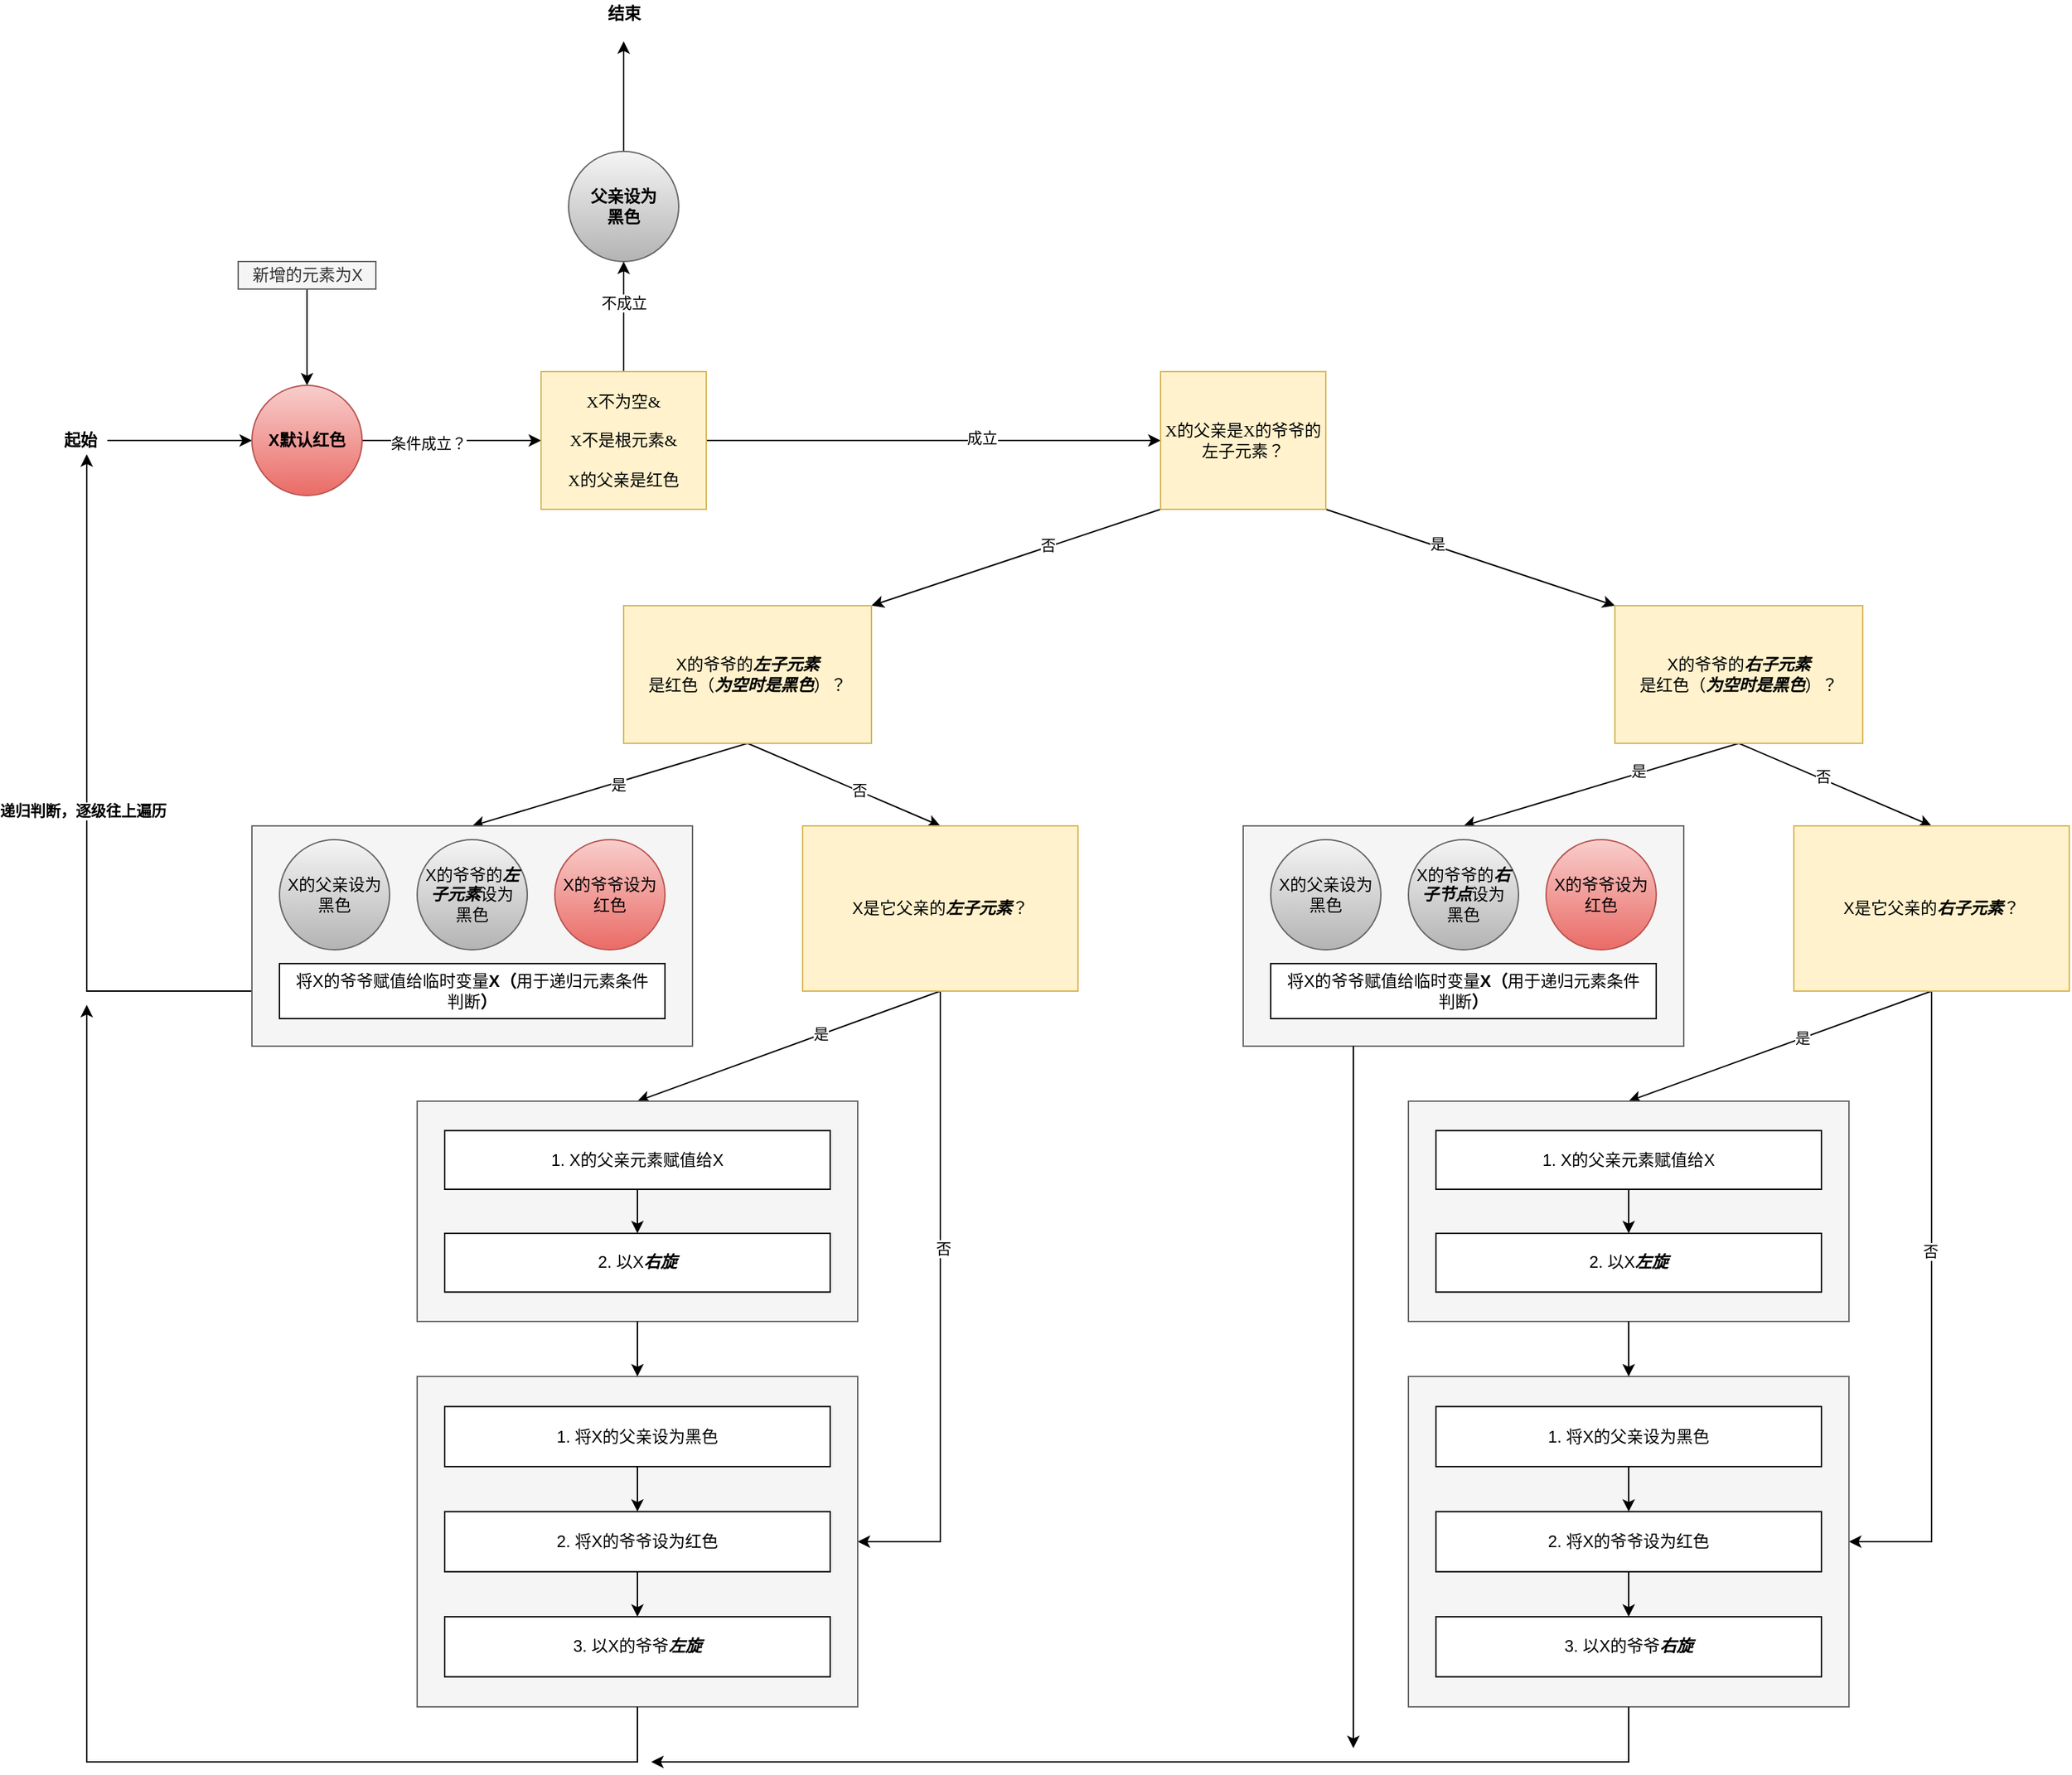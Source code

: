 <mxfile version="14.8.6" type="github">
  <diagram id="0WYaF49rz4EufcF2m3Ne" name="第 1 页">
    <mxGraphModel dx="1609" dy="663" grid="1" gridSize="10" guides="1" tooltips="1" connect="1" arrows="1" fold="1" page="0" pageScale="1" pageWidth="827" pageHeight="1169" background="#ffffff" math="0" shadow="0">
      <root>
        <mxCell id="0" />
        <mxCell id="1" parent="0" />
        <mxCell id="sCpBqo6rIDwrRzXPLW1Z-14" value="" style="edgeStyle=orthogonalEdgeStyle;rounded=0;orthogonalLoop=1;jettySize=auto;html=1;fontFamily=Times New Roman;" parent="1" source="sCpBqo6rIDwrRzXPLW1Z-2" target="sCpBqo6rIDwrRzXPLW1Z-10" edge="1">
          <mxGeometry relative="1" as="geometry" />
        </mxCell>
        <mxCell id="sCpBqo6rIDwrRzXPLW1Z-2" value="新增的元素为X" style="text;html=1;align=center;verticalAlign=middle;resizable=0;points=[];autosize=1;strokeColor=#666666;fillColor=#f5f5f5;fontColor=#333333;" parent="1" vertex="1">
          <mxGeometry x="150" y="230" width="100" height="20" as="geometry" />
        </mxCell>
        <mxCell id="sCpBqo6rIDwrRzXPLW1Z-12" value="" style="edgeStyle=orthogonalEdgeStyle;rounded=0;orthogonalLoop=1;jettySize=auto;html=1;fontFamily=Times New Roman;" parent="1" source="sCpBqo6rIDwrRzXPLW1Z-8" target="sCpBqo6rIDwrRzXPLW1Z-10" edge="1">
          <mxGeometry relative="1" as="geometry" />
        </mxCell>
        <mxCell id="sCpBqo6rIDwrRzXPLW1Z-8" value="&lt;font face=&quot;Tahoma&quot;&gt;起始&lt;/font&gt;" style="text;html=1;align=center;verticalAlign=middle;resizable=0;points=[];autosize=1;strokeColor=none;fontStyle=1;spacingTop=0;spacing=0;fontFamily=Times New Roman;" parent="1" vertex="1">
          <mxGeometry x="15" y="350" width="40" height="20" as="geometry" />
        </mxCell>
        <mxCell id="sCpBqo6rIDwrRzXPLW1Z-21" value="" style="edgeStyle=orthogonalEdgeStyle;rounded=0;orthogonalLoop=1;jettySize=auto;html=1;fontFamily=Times New Roman;" parent="1" source="sCpBqo6rIDwrRzXPLW1Z-10" edge="1">
          <mxGeometry relative="1" as="geometry">
            <mxPoint x="370" y="360.0" as="targetPoint" />
          </mxGeometry>
        </mxCell>
        <mxCell id="sCpBqo6rIDwrRzXPLW1Z-22" value="条件成立？" style="edgeLabel;html=1;align=center;verticalAlign=middle;resizable=0;points=[];fontFamily=Times New Roman;" parent="sCpBqo6rIDwrRzXPLW1Z-21" vertex="1" connectable="0">
          <mxGeometry x="-0.272" y="-2" relative="1" as="geometry">
            <mxPoint as="offset" />
          </mxGeometry>
        </mxCell>
        <mxCell id="sCpBqo6rIDwrRzXPLW1Z-10" value="&lt;span&gt;X默认红色&lt;/span&gt;" style="ellipse;whiteSpace=wrap;html=1;aspect=fixed;fillColor=#f8cecc;strokeColor=#b85450;fontStyle=1;gradientColor=#ea6b66;" parent="1" vertex="1">
          <mxGeometry x="160" y="320" width="80" height="80" as="geometry" />
        </mxCell>
        <mxCell id="HmJ5I4ejVigGKdIhbigq-7" value="" style="edgeStyle=orthogonalEdgeStyle;rounded=0;orthogonalLoop=1;jettySize=auto;html=1;entryX=0;entryY=0.5;entryDx=0;entryDy=0;" parent="1" source="sCpBqo6rIDwrRzXPLW1Z-24" target="HmJ5I4ejVigGKdIhbigq-12" edge="1">
          <mxGeometry relative="1" as="geometry">
            <mxPoint x="600" y="360" as="targetPoint" />
          </mxGeometry>
        </mxCell>
        <mxCell id="HmJ5I4ejVigGKdIhbigq-8" value="成立" style="edgeLabel;html=1;align=center;verticalAlign=middle;resizable=0;points=[];" parent="HmJ5I4ejVigGKdIhbigq-7" vertex="1" connectable="0">
          <mxGeometry x="0.208" y="2" relative="1" as="geometry">
            <mxPoint as="offset" />
          </mxGeometry>
        </mxCell>
        <mxCell id="HmJ5I4ejVigGKdIhbigq-10" value="" style="edgeStyle=orthogonalEdgeStyle;rounded=0;orthogonalLoop=1;jettySize=auto;html=1;" parent="1" source="sCpBqo6rIDwrRzXPLW1Z-24" target="HmJ5I4ejVigGKdIhbigq-9" edge="1">
          <mxGeometry relative="1" as="geometry" />
        </mxCell>
        <mxCell id="HmJ5I4ejVigGKdIhbigq-11" value="不成立" style="edgeLabel;html=1;align=center;verticalAlign=middle;resizable=0;points=[];" parent="HmJ5I4ejVigGKdIhbigq-10" vertex="1" connectable="0">
          <mxGeometry x="0.265" relative="1" as="geometry">
            <mxPoint as="offset" />
          </mxGeometry>
        </mxCell>
        <mxCell id="sCpBqo6rIDwrRzXPLW1Z-24" value="&lt;span&gt;X不为空&amp;amp;&lt;br&gt;&lt;/span&gt;&lt;br&gt;&lt;span&gt;X不是根元素&amp;amp;&lt;br&gt;&lt;/span&gt;&lt;br&gt;&lt;span&gt;X的父亲是红色&lt;/span&gt;" style="rounded=0;whiteSpace=wrap;html=1;fontFamily=Times New Roman;align=center;fillColor=#fff2cc;strokeColor=#d6b656;" parent="1" vertex="1">
          <mxGeometry x="370" y="310" width="120" height="100" as="geometry" />
        </mxCell>
        <mxCell id="_lQb2Vrtslb8Xu-N2mAx-2" value="" style="edgeStyle=orthogonalEdgeStyle;rounded=0;orthogonalLoop=1;jettySize=auto;html=1;" parent="1" source="HmJ5I4ejVigGKdIhbigq-9" edge="1">
          <mxGeometry relative="1" as="geometry">
            <mxPoint x="430.0" y="70" as="targetPoint" />
            <Array as="points">
              <mxPoint x="430" y="100" />
              <mxPoint x="430" y="100" />
            </Array>
          </mxGeometry>
        </mxCell>
        <mxCell id="HmJ5I4ejVigGKdIhbigq-9" value="父亲设为&lt;br&gt;黑色" style="ellipse;whiteSpace=wrap;html=1;aspect=fixed;fillColor=#f5f5f5;strokeColor=#666666;fontStyle=1;gradientColor=#b3b3b3;" parent="1" vertex="1">
          <mxGeometry x="390" y="150" width="80" height="80" as="geometry" />
        </mxCell>
        <mxCell id="HmJ5I4ejVigGKdIhbigq-14" value="" style="rounded=0;orthogonalLoop=1;jettySize=auto;html=1;entryX=1;entryY=0;entryDx=0;entryDy=0;exitX=0;exitY=1;exitDx=0;exitDy=0;" parent="1" source="HmJ5I4ejVigGKdIhbigq-12" target="HmJ5I4ejVigGKdIhbigq-19" edge="1">
          <mxGeometry relative="1" as="geometry">
            <mxPoint x="536.471" y="480" as="targetPoint" />
          </mxGeometry>
        </mxCell>
        <mxCell id="HmJ5I4ejVigGKdIhbigq-15" value="否" style="edgeLabel;html=1;align=center;verticalAlign=middle;resizable=0;points=[];" parent="HmJ5I4ejVigGKdIhbigq-14" vertex="1" connectable="0">
          <mxGeometry x="-0.217" y="-2" relative="1" as="geometry">
            <mxPoint as="offset" />
          </mxGeometry>
        </mxCell>
        <mxCell id="sAZ4AjUppSPbebDC3OBb-24" style="rounded=0;orthogonalLoop=1;jettySize=auto;html=1;exitX=1;exitY=1;exitDx=0;exitDy=0;entryX=0;entryY=0;entryDx=0;entryDy=0;" parent="1" source="HmJ5I4ejVigGKdIhbigq-12" target="HmJ5I4ejVigGKdIhbigq-16" edge="1">
          <mxGeometry relative="1" as="geometry" />
        </mxCell>
        <mxCell id="WPQpz8BpYPDQ5BXosQd4-1" value="是" style="edgeLabel;html=1;align=center;verticalAlign=middle;resizable=0;points=[];" parent="sAZ4AjUppSPbebDC3OBb-24" vertex="1" connectable="0">
          <mxGeometry x="-0.237" y="2" relative="1" as="geometry">
            <mxPoint as="offset" />
          </mxGeometry>
        </mxCell>
        <mxCell id="HmJ5I4ejVigGKdIhbigq-12" value="X的父亲是X的爷爷的左子元素？" style="rounded=0;whiteSpace=wrap;html=1;fontFamily=Times New Roman;align=center;fillColor=#fff2cc;strokeColor=#d6b656;" parent="1" vertex="1">
          <mxGeometry x="820" y="310" width="120" height="100" as="geometry" />
        </mxCell>
        <mxCell id="WPQpz8BpYPDQ5BXosQd4-11" style="rounded=0;orthogonalLoop=1;jettySize=auto;html=1;exitX=0.5;exitY=1;exitDx=0;exitDy=0;entryX=0.5;entryY=0;entryDx=0;entryDy=0;" parent="1" source="HmJ5I4ejVigGKdIhbigq-16" target="WPQpz8BpYPDQ5BXosQd4-3" edge="1">
          <mxGeometry relative="1" as="geometry" />
        </mxCell>
        <mxCell id="WPQpz8BpYPDQ5BXosQd4-12" value="是" style="edgeLabel;html=1;align=center;verticalAlign=middle;resizable=0;points=[];" parent="WPQpz8BpYPDQ5BXosQd4-11" vertex="1" connectable="0">
          <mxGeometry x="-0.274" y="-2" relative="1" as="geometry">
            <mxPoint as="offset" />
          </mxGeometry>
        </mxCell>
        <mxCell id="WPQpz8BpYPDQ5BXosQd4-14" style="edgeStyle=none;rounded=0;orthogonalLoop=1;jettySize=auto;html=1;exitX=0.5;exitY=1;exitDx=0;exitDy=0;entryX=0.5;entryY=0;entryDx=0;entryDy=0;" parent="1" source="HmJ5I4ejVigGKdIhbigq-16" target="WPQpz8BpYPDQ5BXosQd4-13" edge="1">
          <mxGeometry relative="1" as="geometry" />
        </mxCell>
        <mxCell id="WPQpz8BpYPDQ5BXosQd4-15" value="否" style="edgeLabel;html=1;align=center;verticalAlign=middle;resizable=0;points=[];" parent="WPQpz8BpYPDQ5BXosQd4-14" vertex="1" connectable="0">
          <mxGeometry x="-0.146" y="2" relative="1" as="geometry">
            <mxPoint as="offset" />
          </mxGeometry>
        </mxCell>
        <mxCell id="HmJ5I4ejVigGKdIhbigq-16" value="X的爷爷的&lt;b&gt;&lt;font size=&quot;1&quot;&gt;&lt;i style=&quot;font-size: 12px&quot;&gt;右子元素&lt;/i&gt;&lt;/font&gt;&lt;/b&gt;&lt;br&gt;是红色（&lt;b&gt;&lt;i&gt;为空时是黑色&lt;/i&gt;&lt;/b&gt;）？" style="rounded=0;whiteSpace=wrap;html=1;fillColor=#fff2cc;strokeColor=#d6b656;" parent="1" vertex="1">
          <mxGeometry x="1150" y="480" width="180" height="100" as="geometry" />
        </mxCell>
        <mxCell id="sAZ4AjUppSPbebDC3OBb-25" style="edgeStyle=none;rounded=0;orthogonalLoop=1;jettySize=auto;html=1;exitX=0.5;exitY=1;exitDx=0;exitDy=0;entryX=0.5;entryY=0;entryDx=0;entryDy=0;" parent="1" source="HmJ5I4ejVigGKdIhbigq-19" target="HmJ5I4ejVigGKdIhbigq-20" edge="1">
          <mxGeometry relative="1" as="geometry" />
        </mxCell>
        <mxCell id="sAZ4AjUppSPbebDC3OBb-26" value="是" style="edgeLabel;html=1;align=center;verticalAlign=middle;resizable=0;points=[];" parent="sAZ4AjUppSPbebDC3OBb-25" vertex="1" connectable="0">
          <mxGeometry x="-0.057" y="1" relative="1" as="geometry">
            <mxPoint as="offset" />
          </mxGeometry>
        </mxCell>
        <mxCell id="sAZ4AjUppSPbebDC3OBb-31" style="edgeStyle=none;rounded=0;orthogonalLoop=1;jettySize=auto;html=1;exitX=0.5;exitY=1;exitDx=0;exitDy=0;entryX=0.5;entryY=0;entryDx=0;entryDy=0;" parent="1" source="HmJ5I4ejVigGKdIhbigq-19" target="sAZ4AjUppSPbebDC3OBb-30" edge="1">
          <mxGeometry relative="1" as="geometry" />
        </mxCell>
        <mxCell id="sAZ4AjUppSPbebDC3OBb-32" value="否" style="edgeLabel;html=1;align=center;verticalAlign=middle;resizable=0;points=[];" parent="sAZ4AjUppSPbebDC3OBb-31" vertex="1" connectable="0">
          <mxGeometry x="0.153" y="1" relative="1" as="geometry">
            <mxPoint x="-1" as="offset" />
          </mxGeometry>
        </mxCell>
        <mxCell id="HmJ5I4ejVigGKdIhbigq-19" value="X的爷爷的&lt;b&gt;&lt;font size=&quot;1&quot;&gt;&lt;i style=&quot;font-size: 12px&quot;&gt;左子元素&lt;/i&gt;&lt;/font&gt;&lt;/b&gt;&lt;br&gt;是红色（&lt;b&gt;&lt;i&gt;为空时是黑色&lt;/i&gt;&lt;/b&gt;）？" style="rounded=0;whiteSpace=wrap;html=1;fillColor=#fff2cc;strokeColor=#d6b656;" parent="1" vertex="1">
          <mxGeometry x="430" y="480" width="180" height="100" as="geometry" />
        </mxCell>
        <mxCell id="sAZ4AjUppSPbebDC3OBb-22" style="edgeStyle=orthogonalEdgeStyle;rounded=0;orthogonalLoop=1;jettySize=auto;html=1;" parent="1" source="HmJ5I4ejVigGKdIhbigq-20" target="sCpBqo6rIDwrRzXPLW1Z-8" edge="1">
          <mxGeometry relative="1" as="geometry">
            <Array as="points">
              <mxPoint x="40" y="760" />
            </Array>
          </mxGeometry>
        </mxCell>
        <mxCell id="sAZ4AjUppSPbebDC3OBb-23" value="递归判断，逐级往上遍历" style="edgeLabel;html=1;align=center;verticalAlign=middle;resizable=0;points=[];fontStyle=1" parent="sAZ4AjUppSPbebDC3OBb-22" vertex="1" connectable="0">
          <mxGeometry x="-0.013" y="3" relative="1" as="geometry">
            <mxPoint as="offset" />
          </mxGeometry>
        </mxCell>
        <mxCell id="sAZ4AjUppSPbebDC3OBb-39" style="edgeStyle=none;rounded=0;orthogonalLoop=1;jettySize=auto;html=1;exitX=0.5;exitY=1;exitDx=0;exitDy=0;entryX=0.5;entryY=0;entryDx=0;entryDy=0;" parent="1" source="sAZ4AjUppSPbebDC3OBb-30" target="sAZ4AjUppSPbebDC3OBb-4" edge="1">
          <mxGeometry relative="1" as="geometry">
            <mxPoint x="490" y="870" as="targetPoint" />
          </mxGeometry>
        </mxCell>
        <mxCell id="sAZ4AjUppSPbebDC3OBb-40" value="是" style="edgeLabel;html=1;align=center;verticalAlign=middle;resizable=0;points=[];" parent="sAZ4AjUppSPbebDC3OBb-39" vertex="1" connectable="0">
          <mxGeometry x="-0.21" y="-1" relative="1" as="geometry">
            <mxPoint as="offset" />
          </mxGeometry>
        </mxCell>
        <mxCell id="WPQpz8BpYPDQ5BXosQd4-46" style="edgeStyle=orthogonalEdgeStyle;rounded=0;orthogonalLoop=1;jettySize=auto;html=1;exitX=0.5;exitY=1;exitDx=0;exitDy=0;entryX=1;entryY=0.5;entryDx=0;entryDy=0;" parent="1" source="sAZ4AjUppSPbebDC3OBb-30" target="sAZ4AjUppSPbebDC3OBb-41" edge="1">
          <mxGeometry relative="1" as="geometry" />
        </mxCell>
        <mxCell id="WPQpz8BpYPDQ5BXosQd4-47" value="否" style="edgeLabel;html=1;align=center;verticalAlign=middle;resizable=0;points=[];" parent="WPQpz8BpYPDQ5BXosQd4-46" vertex="1" connectable="0">
          <mxGeometry x="-0.187" y="2" relative="1" as="geometry">
            <mxPoint as="offset" />
          </mxGeometry>
        </mxCell>
        <mxCell id="sAZ4AjUppSPbebDC3OBb-30" value="X是它父亲的&lt;b&gt;&lt;i&gt;左子元素&lt;/i&gt;&lt;/b&gt;？" style="rounded=0;whiteSpace=wrap;html=1;fillColor=#fff2cc;strokeColor=#d6b656;" parent="1" vertex="1">
          <mxGeometry x="560" y="640" width="200" height="120" as="geometry" />
        </mxCell>
        <mxCell id="sAZ4AjUppSPbebDC3OBb-59" value="" style="group" parent="1" vertex="1" connectable="0">
          <mxGeometry x="280" y="1040" width="320" height="240" as="geometry" />
        </mxCell>
        <mxCell id="sAZ4AjUppSPbebDC3OBb-41" value="" style="rounded=0;whiteSpace=wrap;html=1;fillColor=#f5f5f5;strokeColor=#666666;fontColor=#333333;" parent="sAZ4AjUppSPbebDC3OBb-59" vertex="1">
          <mxGeometry width="320" height="240.0" as="geometry" />
        </mxCell>
        <mxCell id="sAZ4AjUppSPbebDC3OBb-52" value="1.&amp;nbsp;将X的父亲设为黑色" style="rounded=0;whiteSpace=wrap;html=1;" parent="sAZ4AjUppSPbebDC3OBb-59" vertex="1">
          <mxGeometry x="20" y="21.818" width="280" height="43.636" as="geometry" />
        </mxCell>
        <mxCell id="sAZ4AjUppSPbebDC3OBb-53" value="2.&amp;nbsp;将X的爷爷设为红色" style="rounded=0;whiteSpace=wrap;html=1;" parent="sAZ4AjUppSPbebDC3OBb-59" vertex="1">
          <mxGeometry x="20" y="98.182" width="280" height="43.636" as="geometry" />
        </mxCell>
        <mxCell id="sAZ4AjUppSPbebDC3OBb-56" value="" style="edgeStyle=none;rounded=0;orthogonalLoop=1;jettySize=auto;html=1;" parent="sAZ4AjUppSPbebDC3OBb-59" source="sAZ4AjUppSPbebDC3OBb-52" target="sAZ4AjUppSPbebDC3OBb-53" edge="1">
          <mxGeometry relative="1" as="geometry" />
        </mxCell>
        <mxCell id="sAZ4AjUppSPbebDC3OBb-54" value="3.&amp;nbsp;以X的爷爷&lt;b&gt;&lt;i&gt;左旋&lt;/i&gt;&lt;/b&gt;" style="rounded=0;whiteSpace=wrap;html=1;" parent="sAZ4AjUppSPbebDC3OBb-59" vertex="1">
          <mxGeometry x="20" y="174.545" width="280" height="43.636" as="geometry" />
        </mxCell>
        <mxCell id="sAZ4AjUppSPbebDC3OBb-57" value="" style="edgeStyle=none;rounded=0;orthogonalLoop=1;jettySize=auto;html=1;" parent="sAZ4AjUppSPbebDC3OBb-59" source="sAZ4AjUppSPbebDC3OBb-53" target="sAZ4AjUppSPbebDC3OBb-54" edge="1">
          <mxGeometry relative="1" as="geometry" />
        </mxCell>
        <mxCell id="_lQb2Vrtslb8Xu-N2mAx-3" value="结束" style="text;html=1;align=center;verticalAlign=middle;resizable=0;points=[];autosize=1;strokeColor=none;fontStyle=1" parent="1" vertex="1">
          <mxGeometry x="410" y="40" width="40" height="20" as="geometry" />
        </mxCell>
        <mxCell id="WPQpz8BpYPDQ5BXosQd4-8" value="" style="group" parent="1" vertex="1" connectable="0">
          <mxGeometry x="160" y="640" width="320" height="160" as="geometry" />
        </mxCell>
        <mxCell id="HmJ5I4ejVigGKdIhbigq-20" value="" style="rounded=0;whiteSpace=wrap;html=1;fillColor=#f5f5f5;strokeColor=#666666;fontColor=#333333;" parent="WPQpz8BpYPDQ5BXosQd4-8" vertex="1">
          <mxGeometry width="320" height="160" as="geometry" />
        </mxCell>
        <mxCell id="HmJ5I4ejVigGKdIhbigq-21" value="X的父亲设为&lt;br&gt;黑色" style="ellipse;whiteSpace=wrap;html=1;aspect=fixed;fillColor=#f5f5f5;strokeColor=#666666;gradientColor=#b3b3b3;" parent="WPQpz8BpYPDQ5BXosQd4-8" vertex="1">
          <mxGeometry x="20" y="10" width="80" height="80" as="geometry" />
        </mxCell>
        <mxCell id="HmJ5I4ejVigGKdIhbigq-22" value="X的爷爷的&lt;b&gt;&lt;font style=&quot;font-size: 12px&quot;&gt;&lt;i&gt;左子元素&lt;/i&gt;&lt;/font&gt;&lt;/b&gt;设为&lt;br&gt;黑色" style="ellipse;whiteSpace=wrap;html=1;aspect=fixed;fillColor=#f5f5f5;strokeColor=#666666;gradientColor=#b3b3b3;" parent="WPQpz8BpYPDQ5BXosQd4-8" vertex="1">
          <mxGeometry x="120" y="10" width="80" height="80" as="geometry" />
        </mxCell>
        <mxCell id="HmJ5I4ejVigGKdIhbigq-23" value="X的爷爷设为&lt;br&gt;红色" style="ellipse;whiteSpace=wrap;html=1;aspect=fixed;fillColor=#f8cecc;strokeColor=#b85450;gradientColor=#ea6b66;" parent="WPQpz8BpYPDQ5BXosQd4-8" vertex="1">
          <mxGeometry x="220" y="10" width="80" height="80" as="geometry" />
        </mxCell>
        <mxCell id="HmJ5I4ejVigGKdIhbigq-24" value="将X的爷爷赋值给临时变量&lt;b&gt;X（&lt;/b&gt;用于递归元素条件&lt;br&gt;判断&lt;b&gt;）&lt;/b&gt;" style="rounded=0;whiteSpace=wrap;html=1;" parent="WPQpz8BpYPDQ5BXosQd4-8" vertex="1">
          <mxGeometry x="20" y="100" width="280" height="40" as="geometry" />
        </mxCell>
        <mxCell id="WPQpz8BpYPDQ5BXosQd4-10" value="" style="group" parent="1" vertex="1" connectable="0">
          <mxGeometry x="880" y="640" width="320" height="160" as="geometry" />
        </mxCell>
        <mxCell id="WPQpz8BpYPDQ5BXosQd4-3" value="" style="rounded=0;whiteSpace=wrap;html=1;fillColor=#f5f5f5;strokeColor=#666666;fontColor=#333333;" parent="WPQpz8BpYPDQ5BXosQd4-10" vertex="1">
          <mxGeometry width="320" height="160" as="geometry" />
        </mxCell>
        <mxCell id="WPQpz8BpYPDQ5BXosQd4-4" value="X的父亲设为&lt;br&gt;黑色" style="ellipse;whiteSpace=wrap;html=1;aspect=fixed;fillColor=#f5f5f5;strokeColor=#666666;gradientColor=#b3b3b3;" parent="WPQpz8BpYPDQ5BXosQd4-10" vertex="1">
          <mxGeometry x="20" y="10" width="80" height="80" as="geometry" />
        </mxCell>
        <mxCell id="WPQpz8BpYPDQ5BXosQd4-5" value="X的爷爷的&lt;font size=&quot;1&quot;&gt;&lt;b&gt;&lt;i style=&quot;font-size: 12px&quot;&gt;右子节点&lt;/i&gt;&lt;/b&gt;&lt;/font&gt;设为&lt;br&gt;黑色" style="ellipse;whiteSpace=wrap;html=1;aspect=fixed;fillColor=#f5f5f5;strokeColor=#666666;gradientColor=#b3b3b3;" parent="WPQpz8BpYPDQ5BXosQd4-10" vertex="1">
          <mxGeometry x="120" y="10" width="80" height="80" as="geometry" />
        </mxCell>
        <mxCell id="WPQpz8BpYPDQ5BXosQd4-6" value="X的爷爷设为&lt;br&gt;红色" style="ellipse;whiteSpace=wrap;html=1;aspect=fixed;fillColor=#f8cecc;strokeColor=#b85450;gradientColor=#ea6b66;" parent="WPQpz8BpYPDQ5BXosQd4-10" vertex="1">
          <mxGeometry x="220" y="10" width="80" height="80" as="geometry" />
        </mxCell>
        <mxCell id="WPQpz8BpYPDQ5BXosQd4-7" value="将X的爷爷赋值给临时变量&lt;b&gt;X（&lt;/b&gt;用于递归元素条件&lt;br&gt;判断&lt;b&gt;）&lt;/b&gt;" style="rounded=0;whiteSpace=wrap;html=1;" parent="WPQpz8BpYPDQ5BXosQd4-10" vertex="1">
          <mxGeometry x="20" y="100" width="280" height="40" as="geometry" />
        </mxCell>
        <mxCell id="WPQpz8BpYPDQ5BXosQd4-33" style="rounded=0;orthogonalLoop=1;jettySize=auto;html=1;exitX=0.5;exitY=1;exitDx=0;exitDy=0;entryX=0.5;entryY=0;entryDx=0;entryDy=0;" parent="1" source="WPQpz8BpYPDQ5BXosQd4-13" target="WPQpz8BpYPDQ5BXosQd4-18" edge="1">
          <mxGeometry relative="1" as="geometry">
            <mxPoint x="1200" y="820" as="targetPoint" />
          </mxGeometry>
        </mxCell>
        <mxCell id="WPQpz8BpYPDQ5BXosQd4-35" value="是" style="edgeLabel;html=1;align=center;verticalAlign=middle;resizable=0;points=[];" parent="WPQpz8BpYPDQ5BXosQd4-33" vertex="1" connectable="0">
          <mxGeometry x="-0.144" relative="1" as="geometry">
            <mxPoint as="offset" />
          </mxGeometry>
        </mxCell>
        <mxCell id="WPQpz8BpYPDQ5BXosQd4-40" style="edgeStyle=orthogonalEdgeStyle;rounded=0;orthogonalLoop=1;jettySize=auto;html=1;exitX=0.5;exitY=1;exitDx=0;exitDy=0;entryX=1;entryY=0.5;entryDx=0;entryDy=0;" parent="1" source="WPQpz8BpYPDQ5BXosQd4-13" target="WPQpz8BpYPDQ5BXosQd4-27" edge="1">
          <mxGeometry relative="1" as="geometry" />
        </mxCell>
        <mxCell id="WPQpz8BpYPDQ5BXosQd4-41" value="否" style="edgeLabel;html=1;align=center;verticalAlign=middle;resizable=0;points=[];" parent="WPQpz8BpYPDQ5BXosQd4-40" vertex="1" connectable="0">
          <mxGeometry x="-0.178" y="-1" relative="1" as="geometry">
            <mxPoint as="offset" />
          </mxGeometry>
        </mxCell>
        <mxCell id="WPQpz8BpYPDQ5BXosQd4-13" value="X是它父亲的&lt;b&gt;&lt;i&gt;右子元素&lt;/i&gt;&lt;/b&gt;？" style="rounded=0;whiteSpace=wrap;html=1;fillColor=#fff2cc;strokeColor=#d6b656;" parent="1" vertex="1">
          <mxGeometry x="1280" y="640" width="200" height="120" as="geometry" />
        </mxCell>
        <mxCell id="WPQpz8BpYPDQ5BXosQd4-26" value="" style="group" parent="1" vertex="1" connectable="0">
          <mxGeometry x="1000" y="1040" width="320" height="240" as="geometry" />
        </mxCell>
        <mxCell id="WPQpz8BpYPDQ5BXosQd4-27" value="" style="rounded=0;whiteSpace=wrap;html=1;fillColor=#f5f5f5;strokeColor=#666666;fontColor=#333333;" parent="WPQpz8BpYPDQ5BXosQd4-26" vertex="1">
          <mxGeometry width="320" height="240.0" as="geometry" />
        </mxCell>
        <mxCell id="WPQpz8BpYPDQ5BXosQd4-28" value="1.&amp;nbsp;将X的父亲设为黑色" style="rounded=0;whiteSpace=wrap;html=1;" parent="WPQpz8BpYPDQ5BXosQd4-26" vertex="1">
          <mxGeometry x="20" y="21.818" width="280" height="43.636" as="geometry" />
        </mxCell>
        <mxCell id="WPQpz8BpYPDQ5BXosQd4-29" value="2.&amp;nbsp;将X的爷爷设为红色" style="rounded=0;whiteSpace=wrap;html=1;" parent="WPQpz8BpYPDQ5BXosQd4-26" vertex="1">
          <mxGeometry x="20" y="98.182" width="280" height="43.636" as="geometry" />
        </mxCell>
        <mxCell id="WPQpz8BpYPDQ5BXosQd4-30" value="" style="edgeStyle=none;rounded=0;orthogonalLoop=1;jettySize=auto;html=1;" parent="WPQpz8BpYPDQ5BXosQd4-26" source="WPQpz8BpYPDQ5BXosQd4-28" target="WPQpz8BpYPDQ5BXosQd4-29" edge="1">
          <mxGeometry relative="1" as="geometry" />
        </mxCell>
        <mxCell id="WPQpz8BpYPDQ5BXosQd4-31" value="3.&amp;nbsp;以X的爷爷&lt;b&gt;&lt;i&gt;右旋&lt;/i&gt;&lt;/b&gt;" style="rounded=0;whiteSpace=wrap;html=1;" parent="WPQpz8BpYPDQ5BXosQd4-26" vertex="1">
          <mxGeometry x="20" y="174.545" width="280" height="43.636" as="geometry" />
        </mxCell>
        <mxCell id="WPQpz8BpYPDQ5BXosQd4-32" value="" style="edgeStyle=none;rounded=0;orthogonalLoop=1;jettySize=auto;html=1;" parent="WPQpz8BpYPDQ5BXosQd4-26" source="WPQpz8BpYPDQ5BXosQd4-29" target="WPQpz8BpYPDQ5BXosQd4-31" edge="1">
          <mxGeometry relative="1" as="geometry" />
        </mxCell>
        <mxCell id="WPQpz8BpYPDQ5BXosQd4-38" value="" style="group" parent="1" vertex="1" connectable="0">
          <mxGeometry x="1000" y="840" width="320" height="160" as="geometry" />
        </mxCell>
        <mxCell id="WPQpz8BpYPDQ5BXosQd4-18" value="" style="rounded=0;whiteSpace=wrap;html=1;fillColor=#f5f5f5;strokeColor=#666666;fontColor=#333333;" parent="WPQpz8BpYPDQ5BXosQd4-38" vertex="1">
          <mxGeometry width="320" height="160" as="geometry" />
        </mxCell>
        <mxCell id="WPQpz8BpYPDQ5BXosQd4-19" value="1. X的父亲元素赋值给X" style="rounded=0;whiteSpace=wrap;html=1;" parent="WPQpz8BpYPDQ5BXosQd4-38" vertex="1">
          <mxGeometry x="20" y="21.333" width="280" height="42.667" as="geometry" />
        </mxCell>
        <mxCell id="WPQpz8BpYPDQ5BXosQd4-20" value="2.&amp;nbsp;以X&lt;b&gt;&lt;i&gt;左旋&lt;/i&gt;&lt;/b&gt;" style="rounded=0;whiteSpace=wrap;html=1;" parent="WPQpz8BpYPDQ5BXosQd4-38" vertex="1">
          <mxGeometry x="20" y="96" width="280" height="42.667" as="geometry" />
        </mxCell>
        <mxCell id="WPQpz8BpYPDQ5BXosQd4-21" value="" style="edgeStyle=none;rounded=0;orthogonalLoop=1;jettySize=auto;html=1;" parent="WPQpz8BpYPDQ5BXosQd4-38" source="WPQpz8BpYPDQ5BXosQd4-19" target="WPQpz8BpYPDQ5BXosQd4-20" edge="1">
          <mxGeometry as="geometry" />
        </mxCell>
        <mxCell id="WPQpz8BpYPDQ5BXosQd4-39" value="" style="edgeStyle=none;rounded=0;orthogonalLoop=1;jettySize=auto;html=1;entryX=0.5;entryY=0;entryDx=0;entryDy=0;" parent="1" source="WPQpz8BpYPDQ5BXosQd4-18" target="WPQpz8BpYPDQ5BXosQd4-27" edge="1">
          <mxGeometry relative="1" as="geometry" />
        </mxCell>
        <mxCell id="WPQpz8BpYPDQ5BXosQd4-42" value="" style="group" parent="1" vertex="1" connectable="0">
          <mxGeometry x="280" y="840" width="320" height="160" as="geometry" />
        </mxCell>
        <mxCell id="sAZ4AjUppSPbebDC3OBb-4" value="" style="rounded=0;whiteSpace=wrap;html=1;fillColor=#f5f5f5;strokeColor=#666666;fontColor=#333333;" parent="WPQpz8BpYPDQ5BXosQd4-42" vertex="1">
          <mxGeometry width="320" height="160" as="geometry" />
        </mxCell>
        <mxCell id="sAZ4AjUppSPbebDC3OBb-8" value="1. X的父亲元素赋值给X" style="rounded=0;whiteSpace=wrap;html=1;" parent="WPQpz8BpYPDQ5BXosQd4-42" vertex="1">
          <mxGeometry x="20" y="21.333" width="280" height="42.667" as="geometry" />
        </mxCell>
        <mxCell id="sAZ4AjUppSPbebDC3OBb-33" value="2.&amp;nbsp;以X&lt;b&gt;&lt;i&gt;右旋&lt;/i&gt;&lt;/b&gt;" style="rounded=0;whiteSpace=wrap;html=1;" parent="WPQpz8BpYPDQ5BXosQd4-42" vertex="1">
          <mxGeometry x="20" y="96" width="280" height="42.667" as="geometry" />
        </mxCell>
        <mxCell id="sAZ4AjUppSPbebDC3OBb-34" value="" style="edgeStyle=none;rounded=0;orthogonalLoop=1;jettySize=auto;html=1;" parent="WPQpz8BpYPDQ5BXosQd4-42" source="sAZ4AjUppSPbebDC3OBb-8" target="sAZ4AjUppSPbebDC3OBb-33" edge="1">
          <mxGeometry as="geometry" />
        </mxCell>
        <mxCell id="WPQpz8BpYPDQ5BXosQd4-43" value="" style="edgeStyle=orthogonalEdgeStyle;rounded=0;orthogonalLoop=1;jettySize=auto;html=1;" parent="1" source="sAZ4AjUppSPbebDC3OBb-4" edge="1">
          <mxGeometry relative="1" as="geometry">
            <mxPoint x="440" y="1040" as="targetPoint" />
          </mxGeometry>
        </mxCell>
        <mxCell id="WPQpz8BpYPDQ5BXosQd4-48" style="edgeStyle=orthogonalEdgeStyle;rounded=0;orthogonalLoop=1;jettySize=auto;html=1;exitX=0.5;exitY=1;exitDx=0;exitDy=0;" parent="1" source="sAZ4AjUppSPbebDC3OBb-41" edge="1">
          <mxGeometry relative="1" as="geometry">
            <mxPoint x="40" y="770" as="targetPoint" />
            <Array as="points">
              <mxPoint x="440" y="1320" />
              <mxPoint x="40" y="1320" />
            </Array>
          </mxGeometry>
        </mxCell>
        <mxCell id="WPQpz8BpYPDQ5BXosQd4-51" style="rounded=0;orthogonalLoop=1;jettySize=auto;html=1;exitX=0.5;exitY=1;exitDx=0;exitDy=0;edgeStyle=orthogonalEdgeStyle;" parent="1" source="WPQpz8BpYPDQ5BXosQd4-27" edge="1">
          <mxGeometry relative="1" as="geometry">
            <mxPoint x="450" y="1320" as="targetPoint" />
            <Array as="points">
              <mxPoint x="1160" y="1320" />
            </Array>
          </mxGeometry>
        </mxCell>
        <mxCell id="WPQpz8BpYPDQ5BXosQd4-52" style="edgeStyle=orthogonalEdgeStyle;rounded=0;orthogonalLoop=1;jettySize=auto;html=1;exitX=0.25;exitY=1;exitDx=0;exitDy=0;" parent="1" source="WPQpz8BpYPDQ5BXosQd4-3" edge="1">
          <mxGeometry relative="1" as="geometry">
            <mxPoint x="960" y="1310" as="targetPoint" />
          </mxGeometry>
        </mxCell>
      </root>
    </mxGraphModel>
  </diagram>
</mxfile>
